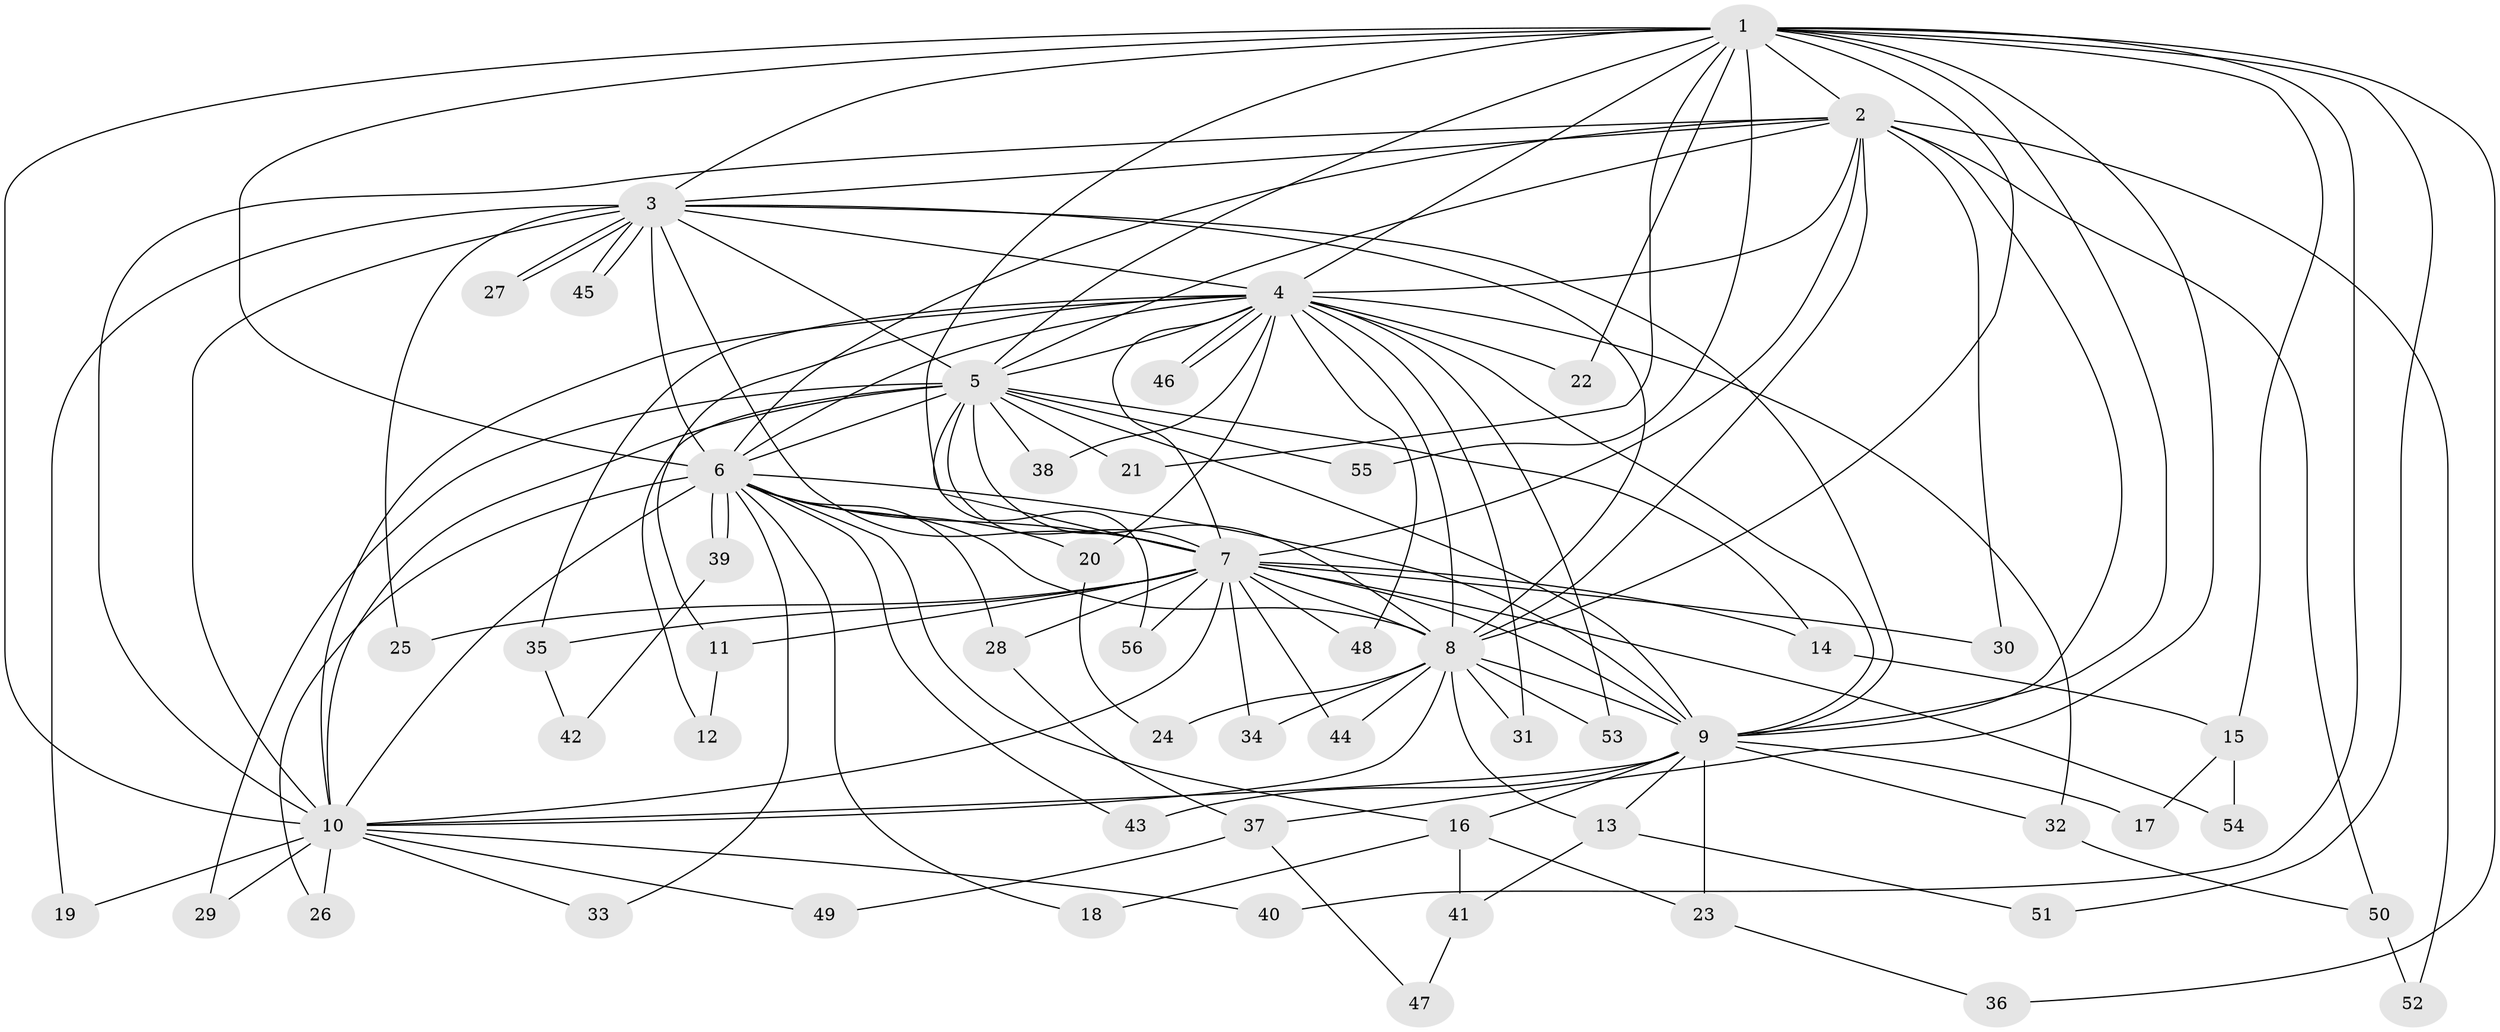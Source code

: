 // coarse degree distribution, {13: 0.03571428571428571, 7: 0.07142857142857142, 9: 0.07142857142857142, 15: 0.03571428571428571, 8: 0.03571428571428571, 16: 0.03571428571428571, 4: 0.10714285714285714, 3: 0.17857142857142858, 2: 0.25, 1: 0.14285714285714285, 5: 0.03571428571428571}
// Generated by graph-tools (version 1.1) at 2025/49/03/04/25 22:49:55]
// undirected, 56 vertices, 137 edges
graph export_dot {
  node [color=gray90,style=filled];
  1;
  2;
  3;
  4;
  5;
  6;
  7;
  8;
  9;
  10;
  11;
  12;
  13;
  14;
  15;
  16;
  17;
  18;
  19;
  20;
  21;
  22;
  23;
  24;
  25;
  26;
  27;
  28;
  29;
  30;
  31;
  32;
  33;
  34;
  35;
  36;
  37;
  38;
  39;
  40;
  41;
  42;
  43;
  44;
  45;
  46;
  47;
  48;
  49;
  50;
  51;
  52;
  53;
  54;
  55;
  56;
  1 -- 2;
  1 -- 3;
  1 -- 4;
  1 -- 5;
  1 -- 6;
  1 -- 7;
  1 -- 8;
  1 -- 9;
  1 -- 10;
  1 -- 15;
  1 -- 21;
  1 -- 22;
  1 -- 36;
  1 -- 37;
  1 -- 40;
  1 -- 51;
  1 -- 55;
  2 -- 3;
  2 -- 4;
  2 -- 5;
  2 -- 6;
  2 -- 7;
  2 -- 8;
  2 -- 9;
  2 -- 10;
  2 -- 30;
  2 -- 50;
  2 -- 52;
  3 -- 4;
  3 -- 5;
  3 -- 6;
  3 -- 7;
  3 -- 8;
  3 -- 9;
  3 -- 10;
  3 -- 19;
  3 -- 25;
  3 -- 27;
  3 -- 27;
  3 -- 45;
  3 -- 45;
  4 -- 5;
  4 -- 6;
  4 -- 7;
  4 -- 8;
  4 -- 9;
  4 -- 10;
  4 -- 11;
  4 -- 20;
  4 -- 22;
  4 -- 31;
  4 -- 32;
  4 -- 35;
  4 -- 38;
  4 -- 46;
  4 -- 46;
  4 -- 48;
  4 -- 53;
  5 -- 6;
  5 -- 7;
  5 -- 8;
  5 -- 9;
  5 -- 10;
  5 -- 12;
  5 -- 14;
  5 -- 21;
  5 -- 29;
  5 -- 38;
  5 -- 55;
  5 -- 56;
  6 -- 7;
  6 -- 8;
  6 -- 9;
  6 -- 10;
  6 -- 16;
  6 -- 18;
  6 -- 20;
  6 -- 26;
  6 -- 28;
  6 -- 33;
  6 -- 39;
  6 -- 39;
  6 -- 43;
  7 -- 8;
  7 -- 9;
  7 -- 10;
  7 -- 11;
  7 -- 14;
  7 -- 25;
  7 -- 28;
  7 -- 30;
  7 -- 34;
  7 -- 35;
  7 -- 44;
  7 -- 48;
  7 -- 54;
  7 -- 56;
  8 -- 9;
  8 -- 10;
  8 -- 13;
  8 -- 24;
  8 -- 31;
  8 -- 34;
  8 -- 44;
  8 -- 53;
  9 -- 10;
  9 -- 13;
  9 -- 16;
  9 -- 17;
  9 -- 23;
  9 -- 32;
  9 -- 43;
  10 -- 19;
  10 -- 26;
  10 -- 29;
  10 -- 33;
  10 -- 40;
  10 -- 49;
  11 -- 12;
  13 -- 41;
  13 -- 51;
  14 -- 15;
  15 -- 17;
  15 -- 54;
  16 -- 18;
  16 -- 23;
  16 -- 41;
  20 -- 24;
  23 -- 36;
  28 -- 37;
  32 -- 50;
  35 -- 42;
  37 -- 47;
  37 -- 49;
  39 -- 42;
  41 -- 47;
  50 -- 52;
}
